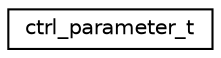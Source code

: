 digraph "Graphical Class Hierarchy"
{
  edge [fontname="Helvetica",fontsize="10",labelfontname="Helvetica",labelfontsize="10"];
  node [fontname="Helvetica",fontsize="10",shape=record];
  rankdir="LR";
  Node0 [label="ctrl_parameter_t",height=0.2,width=0.4,color="black", fillcolor="white", style="filled",URL="$structctrl__parameter__t.html",tooltip="Structure describes each control parameter. "];
}

